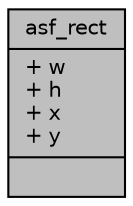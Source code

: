 digraph "asf_rect"
{
 // INTERACTIVE_SVG=YES
 // LATEX_PDF_SIZE
  bgcolor="transparent";
  edge [fontname="Helvetica",fontsize="10",labelfontname="Helvetica",labelfontsize="10"];
  node [fontname="Helvetica",fontsize="10",shape=record];
  Node1 [label="{asf_rect\n|+ w\l+ h\l+ x\l+ y\l|}",height=0.2,width=0.4,color="black", fillcolor="grey75", style="filled", fontcolor="black",tooltip=" "];
}
